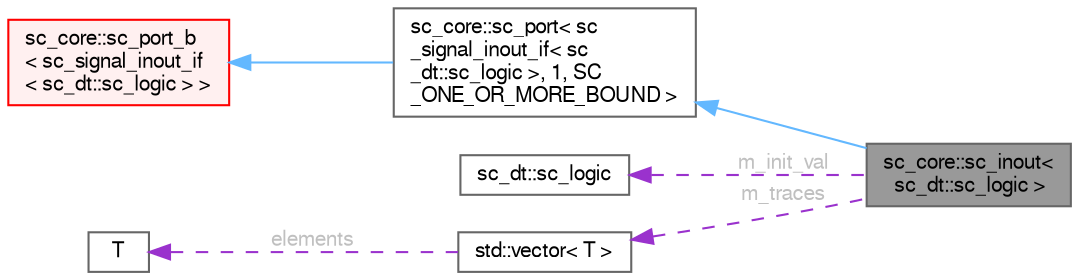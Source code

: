 digraph "sc_core::sc_inout&lt; sc_dt::sc_logic &gt;"
{
 // LATEX_PDF_SIZE
  bgcolor="transparent";
  edge [fontname=FreeSans,fontsize=10,labelfontname=FreeSans,labelfontsize=10];
  node [fontname=FreeSans,fontsize=10,shape=box,height=0.2,width=0.4];
  rankdir="LR";
  Node1 [id="Node000001",label="sc_core::sc_inout\<\l sc_dt::sc_logic \>",height=0.2,width=0.4,color="gray40", fillcolor="grey60", style="filled", fontcolor="black",tooltip=" "];
  Node2 -> Node1 [id="edge1_Node000001_Node000002",dir="back",color="steelblue1",style="solid",tooltip=" "];
  Node2 [id="Node000002",label="sc_core::sc_port\< sc\l_signal_inout_if\< sc\l_dt::sc_logic \>, 1, SC\l_ONE_OR_MORE_BOUND \>",height=0.2,width=0.4,color="gray40", fillcolor="white", style="filled",URL="$a01385.html",tooltip=" "];
  Node3 -> Node2 [id="edge2_Node000002_Node000003",dir="back",color="steelblue1",style="solid",tooltip=" "];
  Node3 [id="Node000003",label="sc_core::sc_port_b\l\< sc_signal_inout_if\l\< sc_dt::sc_logic \> \>",height=0.2,width=0.4,color="red", fillcolor="#FFF0F0", style="filled",URL="$a01381.html",tooltip=" "];
  Node6 -> Node1 [id="edge3_Node000001_Node000006",dir="back",color="darkorchid3",style="dashed",tooltip=" ",label=" m_init_val",fontcolor="grey" ];
  Node6 [id="Node000006",label="sc_dt::sc_logic",height=0.2,width=0.4,color="gray40", fillcolor="white", style="filled",URL="$a01613.html",tooltip=" "];
  Node7 -> Node1 [id="edge4_Node000001_Node000007",dir="back",color="darkorchid3",style="dashed",tooltip=" ",label=" m_traces",fontcolor="grey" ];
  Node7 [id="Node000007",label="std::vector\< T \>",height=0.2,width=0.4,color="gray40", fillcolor="white", style="filled",tooltip=" "];
  Node8 -> Node7 [id="edge5_Node000007_Node000008",dir="back",color="darkorchid3",style="dashed",tooltip=" ",label=" elements",fontcolor="grey" ];
  Node8 [id="Node000008",label="T",height=0.2,width=0.4,color="gray40", fillcolor="white", style="filled",tooltip=" "];
}

